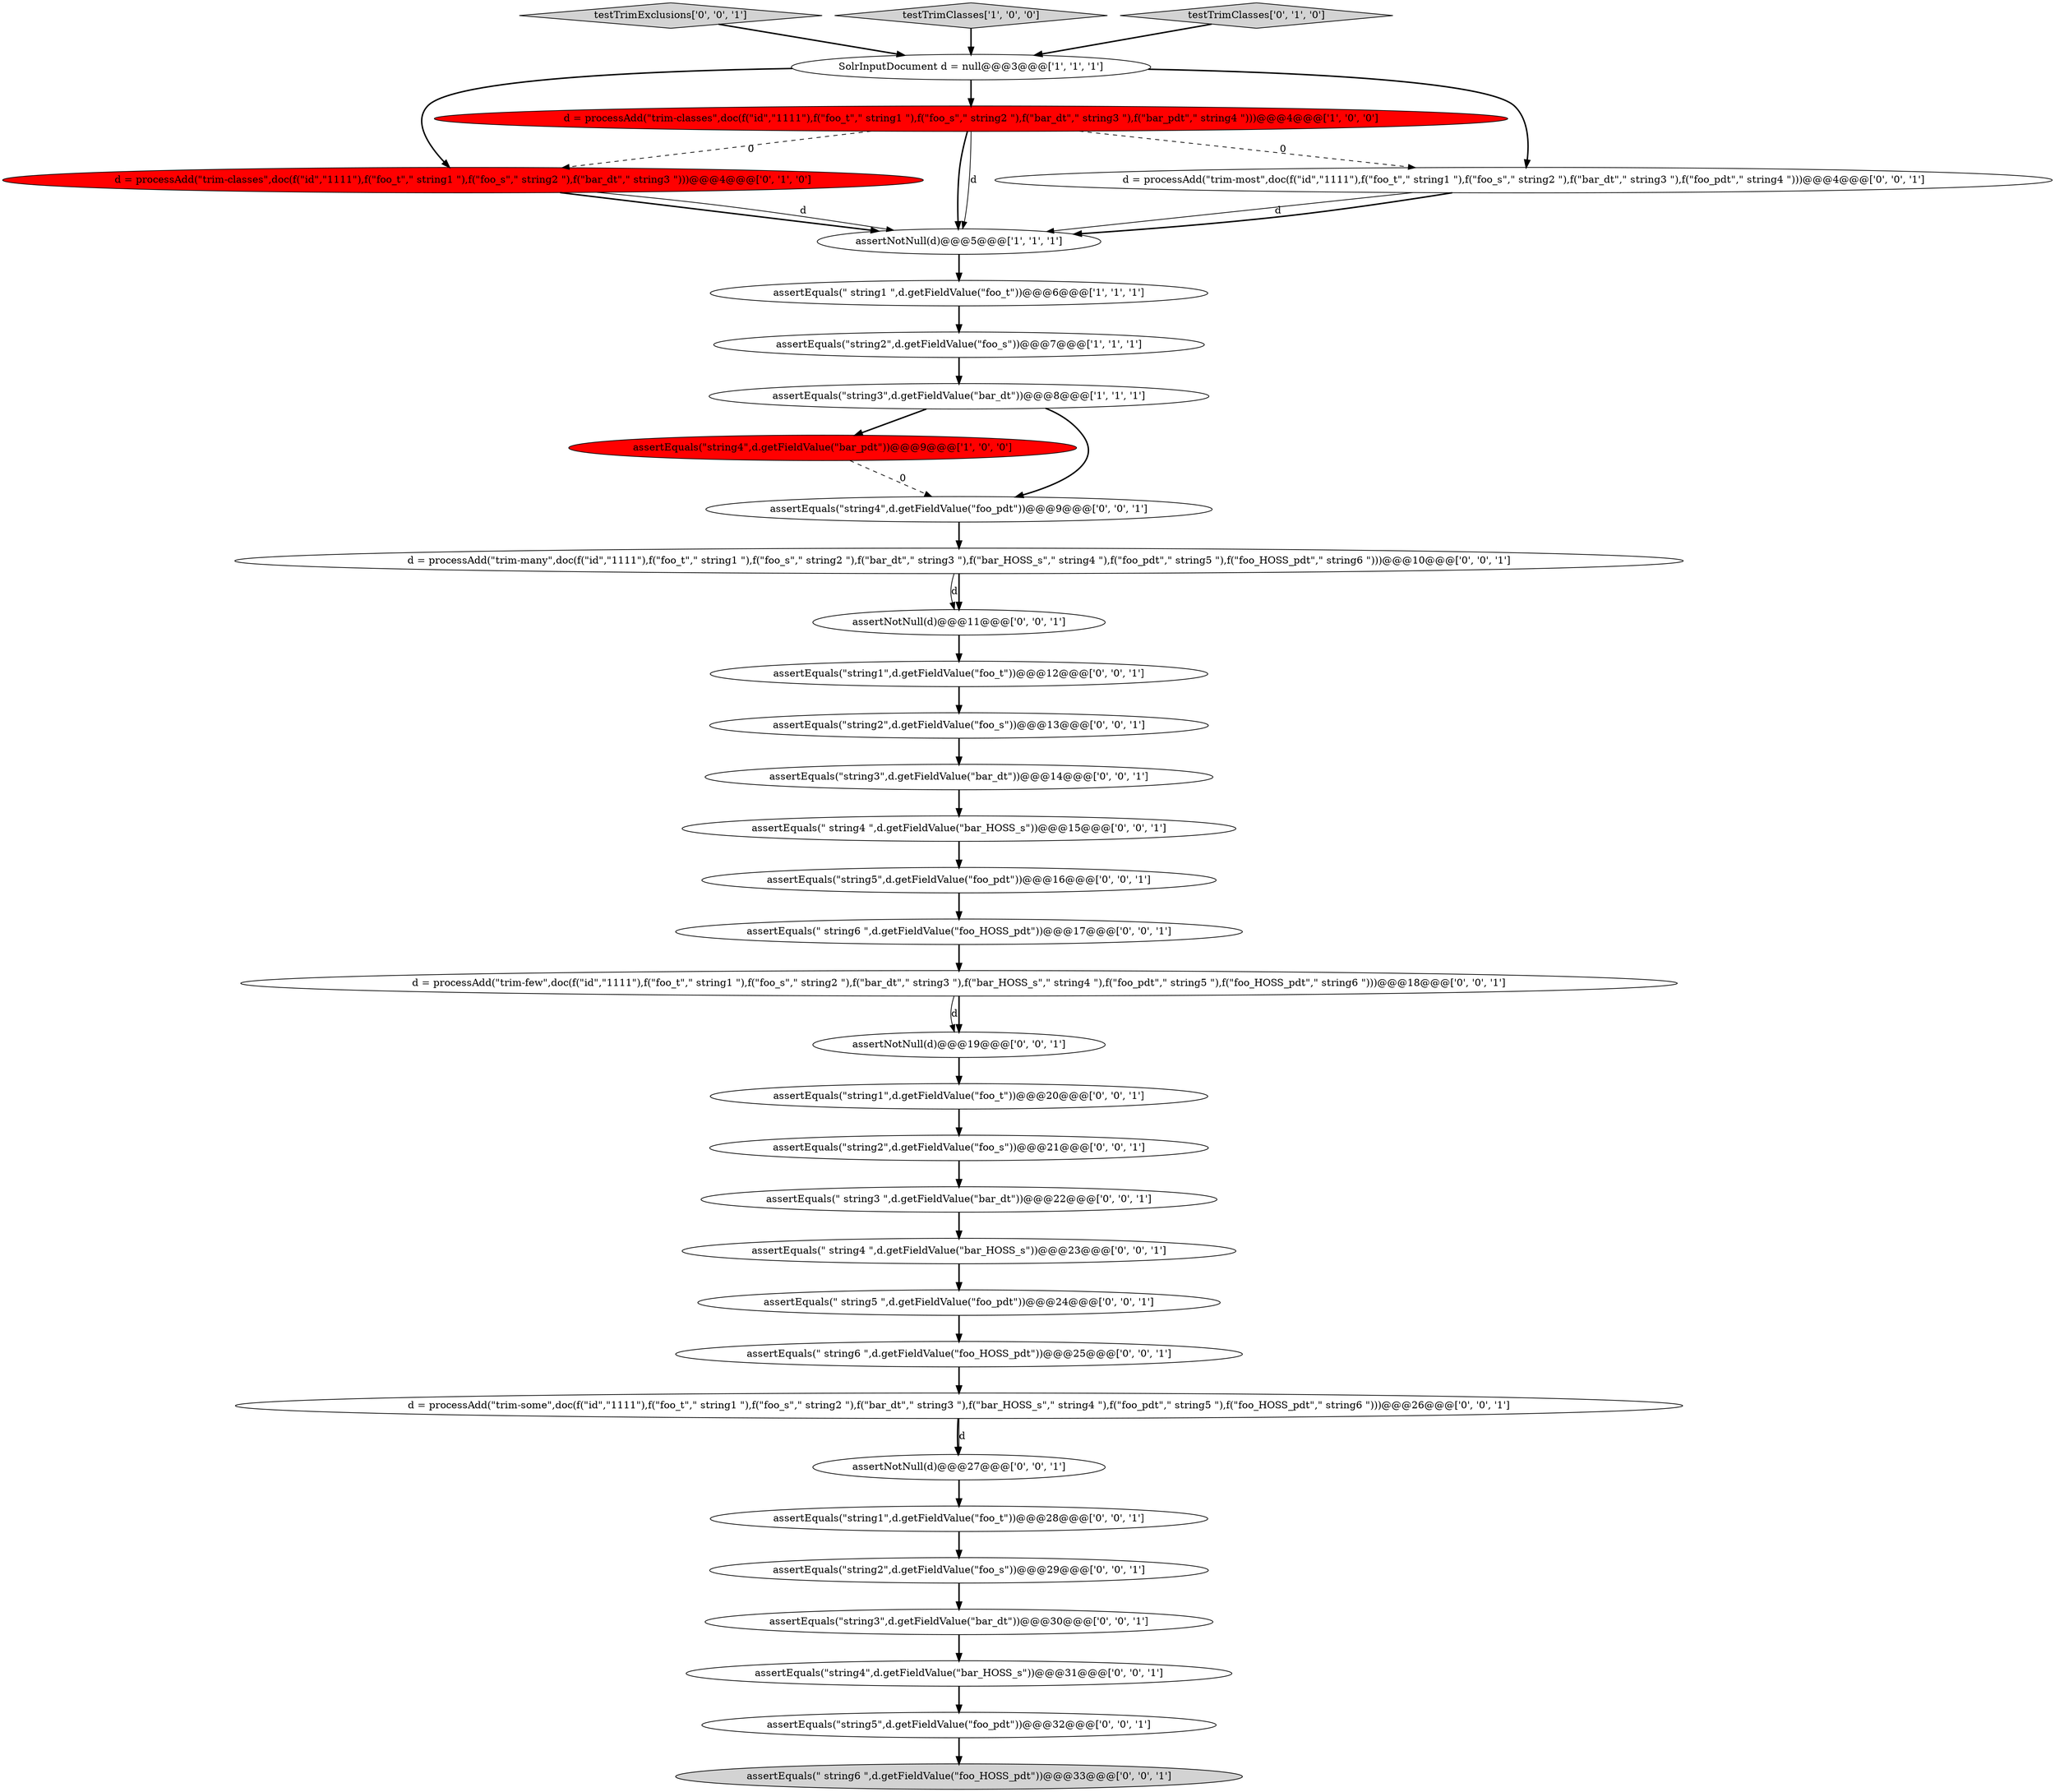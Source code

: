 digraph {
7 [style = filled, label = "assertEquals(\"string4\",d.getFieldValue(\"bar_pdt\"))@@@9@@@['1', '0', '0']", fillcolor = red, shape = ellipse image = "AAA1AAABBB1BBB"];
31 [style = filled, label = "assertEquals(\" string5 \",d.getFieldValue(\"foo_pdt\"))@@@24@@@['0', '0', '1']", fillcolor = white, shape = ellipse image = "AAA0AAABBB3BBB"];
20 [style = filled, label = "d = processAdd(\"trim-many\",doc(f(\"id\",\"1111\"),f(\"foo_t\",\" string1 \"),f(\"foo_s\",\" string2 \"),f(\"bar_dt\",\" string3 \"),f(\"bar_HOSS_s\",\" string4 \"),f(\"foo_pdt\",\" string5 \"),f(\"foo_HOSS_pdt\",\" string6 \")))@@@10@@@['0', '0', '1']", fillcolor = white, shape = ellipse image = "AAA0AAABBB3BBB"];
1 [style = filled, label = "assertNotNull(d)@@@5@@@['1', '1', '1']", fillcolor = white, shape = ellipse image = "AAA0AAABBB1BBB"];
26 [style = filled, label = "assertEquals(\"string5\",d.getFieldValue(\"foo_pdt\"))@@@16@@@['0', '0', '1']", fillcolor = white, shape = ellipse image = "AAA0AAABBB3BBB"];
19 [style = filled, label = "assertEquals(\"string2\",d.getFieldValue(\"foo_s\"))@@@21@@@['0', '0', '1']", fillcolor = white, shape = ellipse image = "AAA0AAABBB3BBB"];
13 [style = filled, label = "assertEquals(\" string6 \",d.getFieldValue(\"foo_HOSS_pdt\"))@@@25@@@['0', '0', '1']", fillcolor = white, shape = ellipse image = "AAA0AAABBB3BBB"];
0 [style = filled, label = "assertEquals(\"string2\",d.getFieldValue(\"foo_s\"))@@@7@@@['1', '1', '1']", fillcolor = white, shape = ellipse image = "AAA0AAABBB1BBB"];
27 [style = filled, label = "testTrimExclusions['0', '0', '1']", fillcolor = lightgray, shape = diamond image = "AAA0AAABBB3BBB"];
14 [style = filled, label = "assertEquals(\"string1\",d.getFieldValue(\"foo_t\"))@@@28@@@['0', '0', '1']", fillcolor = white, shape = ellipse image = "AAA0AAABBB3BBB"];
5 [style = filled, label = "assertEquals(\" string1 \",d.getFieldValue(\"foo_t\"))@@@6@@@['1', '1', '1']", fillcolor = white, shape = ellipse image = "AAA0AAABBB1BBB"];
25 [style = filled, label = "assertEquals(\"string2\",d.getFieldValue(\"foo_s\"))@@@13@@@['0', '0', '1']", fillcolor = white, shape = ellipse image = "AAA0AAABBB3BBB"];
29 [style = filled, label = "assertEquals(\"string1\",d.getFieldValue(\"foo_t\"))@@@20@@@['0', '0', '1']", fillcolor = white, shape = ellipse image = "AAA0AAABBB3BBB"];
21 [style = filled, label = "assertEquals(\" string4 \",d.getFieldValue(\"bar_HOSS_s\"))@@@23@@@['0', '0', '1']", fillcolor = white, shape = ellipse image = "AAA0AAABBB3BBB"];
2 [style = filled, label = "SolrInputDocument d = null@@@3@@@['1', '1', '1']", fillcolor = white, shape = ellipse image = "AAA0AAABBB1BBB"];
3 [style = filled, label = "assertEquals(\"string3\",d.getFieldValue(\"bar_dt\"))@@@8@@@['1', '1', '1']", fillcolor = white, shape = ellipse image = "AAA0AAABBB1BBB"];
6 [style = filled, label = "d = processAdd(\"trim-classes\",doc(f(\"id\",\"1111\"),f(\"foo_t\",\" string1 \"),f(\"foo_s\",\" string2 \"),f(\"bar_dt\",\" string3 \"),f(\"bar_pdt\",\" string4 \")))@@@4@@@['1', '0', '0']", fillcolor = red, shape = ellipse image = "AAA1AAABBB1BBB"];
17 [style = filled, label = "assertEquals(\" string6 \",d.getFieldValue(\"foo_HOSS_pdt\"))@@@17@@@['0', '0', '1']", fillcolor = white, shape = ellipse image = "AAA0AAABBB3BBB"];
33 [style = filled, label = "assertEquals(\"string3\",d.getFieldValue(\"bar_dt\"))@@@30@@@['0', '0', '1']", fillcolor = white, shape = ellipse image = "AAA0AAABBB3BBB"];
36 [style = filled, label = "assertEquals(\"string1\",d.getFieldValue(\"foo_t\"))@@@12@@@['0', '0', '1']", fillcolor = white, shape = ellipse image = "AAA0AAABBB3BBB"];
12 [style = filled, label = "assertNotNull(d)@@@27@@@['0', '0', '1']", fillcolor = white, shape = ellipse image = "AAA0AAABBB3BBB"];
22 [style = filled, label = "assertEquals(\" string4 \",d.getFieldValue(\"bar_HOSS_s\"))@@@15@@@['0', '0', '1']", fillcolor = white, shape = ellipse image = "AAA0AAABBB3BBB"];
4 [style = filled, label = "testTrimClasses['1', '0', '0']", fillcolor = lightgray, shape = diamond image = "AAA0AAABBB1BBB"];
30 [style = filled, label = "assertEquals(\"string5\",d.getFieldValue(\"foo_pdt\"))@@@32@@@['0', '0', '1']", fillcolor = white, shape = ellipse image = "AAA0AAABBB3BBB"];
15 [style = filled, label = "assertNotNull(d)@@@11@@@['0', '0', '1']", fillcolor = white, shape = ellipse image = "AAA0AAABBB3BBB"];
16 [style = filled, label = "assertEquals(\"string4\",d.getFieldValue(\"foo_pdt\"))@@@9@@@['0', '0', '1']", fillcolor = white, shape = ellipse image = "AAA0AAABBB3BBB"];
11 [style = filled, label = "assertEquals(\" string6 \",d.getFieldValue(\"foo_HOSS_pdt\"))@@@33@@@['0', '0', '1']", fillcolor = lightgray, shape = ellipse image = "AAA0AAABBB3BBB"];
34 [style = filled, label = "assertEquals(\"string4\",d.getFieldValue(\"bar_HOSS_s\"))@@@31@@@['0', '0', '1']", fillcolor = white, shape = ellipse image = "AAA0AAABBB3BBB"];
35 [style = filled, label = "d = processAdd(\"trim-few\",doc(f(\"id\",\"1111\"),f(\"foo_t\",\" string1 \"),f(\"foo_s\",\" string2 \"),f(\"bar_dt\",\" string3 \"),f(\"bar_HOSS_s\",\" string4 \"),f(\"foo_pdt\",\" string5 \"),f(\"foo_HOSS_pdt\",\" string6 \")))@@@18@@@['0', '0', '1']", fillcolor = white, shape = ellipse image = "AAA0AAABBB3BBB"];
24 [style = filled, label = "d = processAdd(\"trim-some\",doc(f(\"id\",\"1111\"),f(\"foo_t\",\" string1 \"),f(\"foo_s\",\" string2 \"),f(\"bar_dt\",\" string3 \"),f(\"bar_HOSS_s\",\" string4 \"),f(\"foo_pdt\",\" string5 \"),f(\"foo_HOSS_pdt\",\" string6 \")))@@@26@@@['0', '0', '1']", fillcolor = white, shape = ellipse image = "AAA0AAABBB3BBB"];
8 [style = filled, label = "d = processAdd(\"trim-classes\",doc(f(\"id\",\"1111\"),f(\"foo_t\",\" string1 \"),f(\"foo_s\",\" string2 \"),f(\"bar_dt\",\" string3 \")))@@@4@@@['0', '1', '0']", fillcolor = red, shape = ellipse image = "AAA1AAABBB2BBB"];
23 [style = filled, label = "d = processAdd(\"trim-most\",doc(f(\"id\",\"1111\"),f(\"foo_t\",\" string1 \"),f(\"foo_s\",\" string2 \"),f(\"bar_dt\",\" string3 \"),f(\"foo_pdt\",\" string4 \")))@@@4@@@['0', '0', '1']", fillcolor = white, shape = ellipse image = "AAA0AAABBB3BBB"];
32 [style = filled, label = "assertEquals(\" string3 \",d.getFieldValue(\"bar_dt\"))@@@22@@@['0', '0', '1']", fillcolor = white, shape = ellipse image = "AAA0AAABBB3BBB"];
10 [style = filled, label = "assertNotNull(d)@@@19@@@['0', '0', '1']", fillcolor = white, shape = ellipse image = "AAA0AAABBB3BBB"];
9 [style = filled, label = "testTrimClasses['0', '1', '0']", fillcolor = lightgray, shape = diamond image = "AAA0AAABBB2BBB"];
18 [style = filled, label = "assertEquals(\"string2\",d.getFieldValue(\"foo_s\"))@@@29@@@['0', '0', '1']", fillcolor = white, shape = ellipse image = "AAA0AAABBB3BBB"];
28 [style = filled, label = "assertEquals(\"string3\",d.getFieldValue(\"bar_dt\"))@@@14@@@['0', '0', '1']", fillcolor = white, shape = ellipse image = "AAA0AAABBB3BBB"];
1->5 [style = bold, label=""];
0->3 [style = bold, label=""];
22->26 [style = bold, label=""];
24->12 [style = bold, label=""];
6->8 [style = dashed, label="0"];
25->28 [style = bold, label=""];
32->21 [style = bold, label=""];
13->24 [style = bold, label=""];
24->12 [style = solid, label="d"];
26->17 [style = bold, label=""];
23->1 [style = solid, label="d"];
20->15 [style = solid, label="d"];
9->2 [style = bold, label=""];
35->10 [style = solid, label="d"];
2->6 [style = bold, label=""];
7->16 [style = dashed, label="0"];
31->13 [style = bold, label=""];
18->33 [style = bold, label=""];
4->2 [style = bold, label=""];
3->16 [style = bold, label=""];
34->30 [style = bold, label=""];
8->1 [style = bold, label=""];
6->1 [style = bold, label=""];
2->23 [style = bold, label=""];
30->11 [style = bold, label=""];
36->25 [style = bold, label=""];
21->31 [style = bold, label=""];
19->32 [style = bold, label=""];
29->19 [style = bold, label=""];
5->0 [style = bold, label=""];
3->7 [style = bold, label=""];
10->29 [style = bold, label=""];
6->1 [style = solid, label="d"];
6->23 [style = dashed, label="0"];
12->14 [style = bold, label=""];
23->1 [style = bold, label=""];
14->18 [style = bold, label=""];
35->10 [style = bold, label=""];
16->20 [style = bold, label=""];
20->15 [style = bold, label=""];
33->34 [style = bold, label=""];
27->2 [style = bold, label=""];
28->22 [style = bold, label=""];
8->1 [style = solid, label="d"];
2->8 [style = bold, label=""];
15->36 [style = bold, label=""];
17->35 [style = bold, label=""];
}
